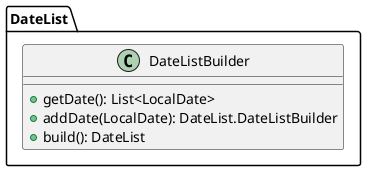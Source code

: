 @startuml

    class DateList.DateListBuilder [[DateList.DateListBuilder.html]] {
        +getDate(): List<LocalDate>
        +addDate(LocalDate): DateList.DateListBuilder
        +build(): DateList
    }

@enduml
